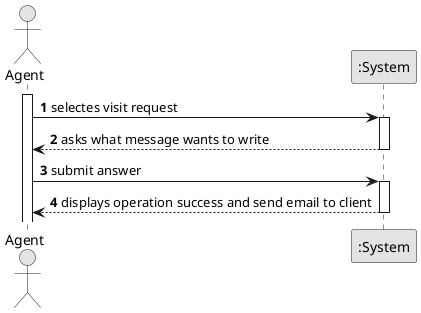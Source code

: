 @startuml
skinparam monochrome true
skinparam packageStyle rectangle
skinparam shadowing false



autonumber

actor "Agent" as Agent
participant ":System" as System

activate Agent

'    Agent -> System : asks to list all the visit requests
'    activate System

'        System --> Agent : provide visit requests
'    deactivate System

    Agent -> System : selectes visit request
    activate System

        System --> Agent :asks what message wants to write
    deactivate System

    Agent -> System : submit answer
        activate System

        System --> Agent : displays operation success and send email to client
    deactivate System

@enduml